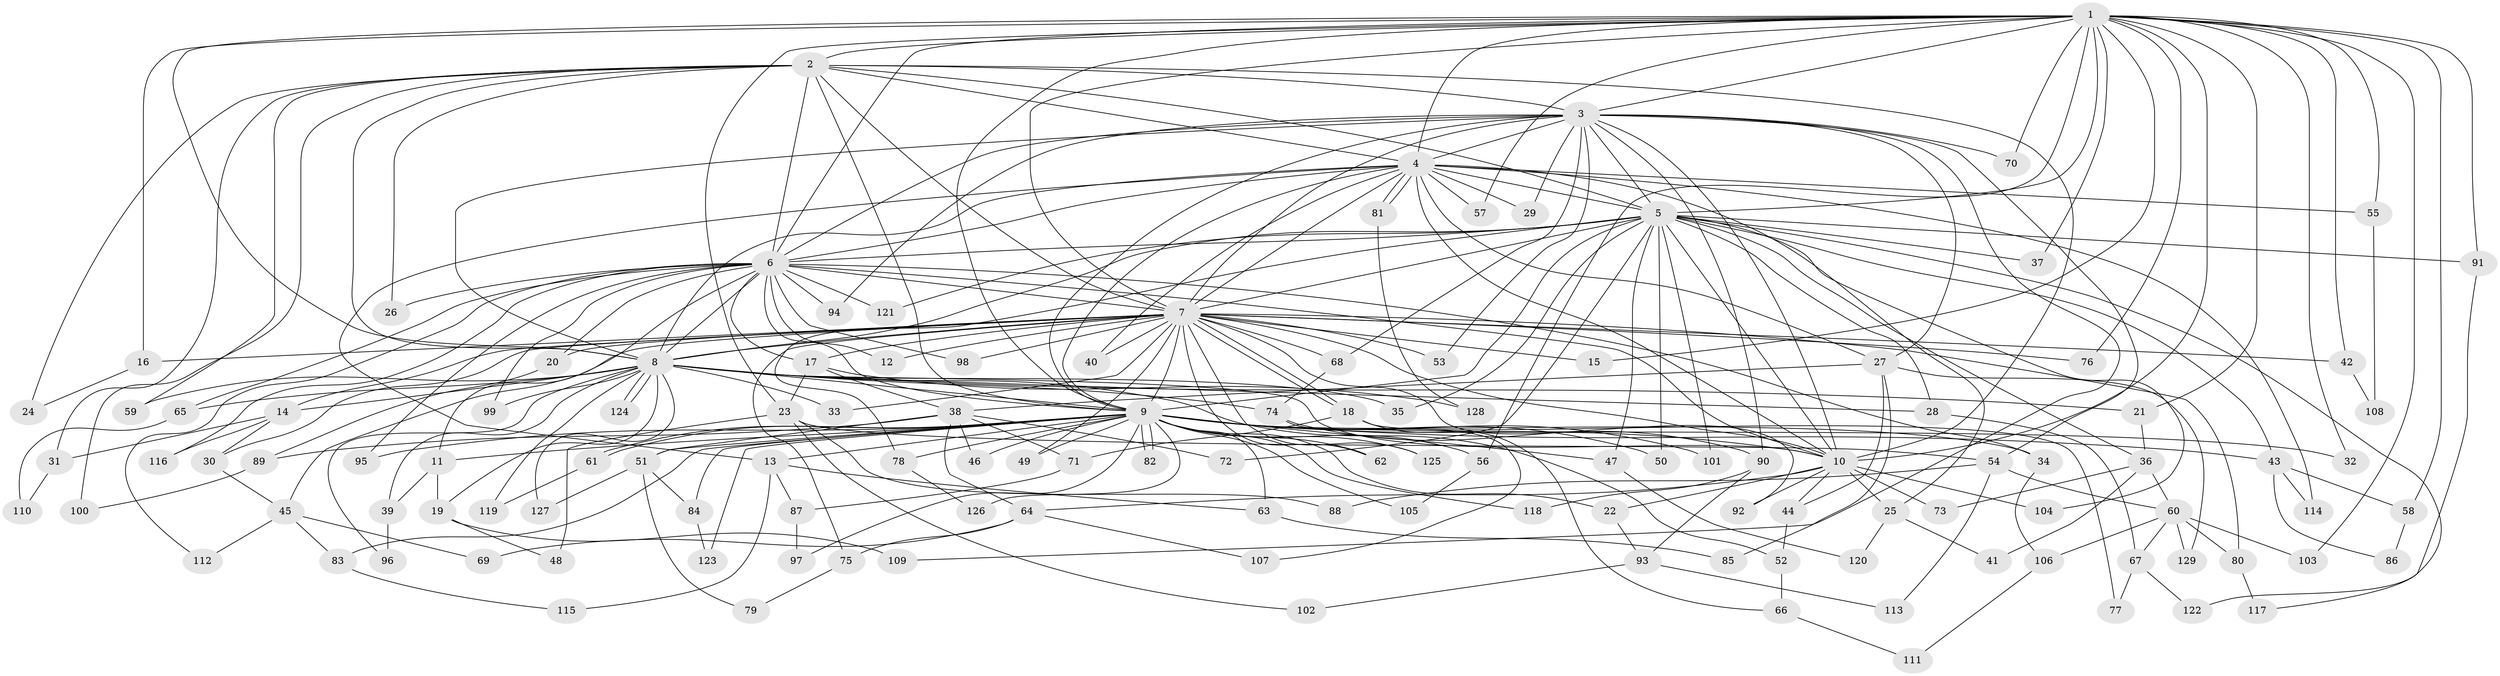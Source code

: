 // Generated by graph-tools (version 1.1) at 2025/34/03/09/25 02:34:43]
// undirected, 129 vertices, 283 edges
graph export_dot {
graph [start="1"]
  node [color=gray90,style=filled];
  1;
  2;
  3;
  4;
  5;
  6;
  7;
  8;
  9;
  10;
  11;
  12;
  13;
  14;
  15;
  16;
  17;
  18;
  19;
  20;
  21;
  22;
  23;
  24;
  25;
  26;
  27;
  28;
  29;
  30;
  31;
  32;
  33;
  34;
  35;
  36;
  37;
  38;
  39;
  40;
  41;
  42;
  43;
  44;
  45;
  46;
  47;
  48;
  49;
  50;
  51;
  52;
  53;
  54;
  55;
  56;
  57;
  58;
  59;
  60;
  61;
  62;
  63;
  64;
  65;
  66;
  67;
  68;
  69;
  70;
  71;
  72;
  73;
  74;
  75;
  76;
  77;
  78;
  79;
  80;
  81;
  82;
  83;
  84;
  85;
  86;
  87;
  88;
  89;
  90;
  91;
  92;
  93;
  94;
  95;
  96;
  97;
  98;
  99;
  100;
  101;
  102;
  103;
  104;
  105;
  106;
  107;
  108;
  109;
  110;
  111;
  112;
  113;
  114;
  115;
  116;
  117;
  118;
  119;
  120;
  121;
  122;
  123;
  124;
  125;
  126;
  127;
  128;
  129;
  1 -- 2;
  1 -- 3;
  1 -- 4;
  1 -- 5;
  1 -- 6;
  1 -- 7;
  1 -- 8;
  1 -- 9;
  1 -- 10;
  1 -- 15;
  1 -- 16;
  1 -- 21;
  1 -- 23;
  1 -- 32;
  1 -- 37;
  1 -- 42;
  1 -- 55;
  1 -- 56;
  1 -- 57;
  1 -- 58;
  1 -- 70;
  1 -- 76;
  1 -- 91;
  1 -- 103;
  2 -- 3;
  2 -- 4;
  2 -- 5;
  2 -- 6;
  2 -- 7;
  2 -- 8;
  2 -- 9;
  2 -- 10;
  2 -- 24;
  2 -- 26;
  2 -- 31;
  2 -- 59;
  2 -- 100;
  3 -- 4;
  3 -- 5;
  3 -- 6;
  3 -- 7;
  3 -- 8;
  3 -- 9;
  3 -- 10;
  3 -- 27;
  3 -- 29;
  3 -- 53;
  3 -- 54;
  3 -- 68;
  3 -- 70;
  3 -- 90;
  3 -- 94;
  3 -- 109;
  4 -- 5;
  4 -- 6;
  4 -- 7;
  4 -- 8;
  4 -- 9;
  4 -- 10;
  4 -- 13;
  4 -- 25;
  4 -- 27;
  4 -- 29;
  4 -- 40;
  4 -- 55;
  4 -- 57;
  4 -- 81;
  4 -- 81;
  4 -- 114;
  5 -- 6;
  5 -- 7;
  5 -- 8;
  5 -- 9;
  5 -- 10;
  5 -- 28;
  5 -- 35;
  5 -- 36;
  5 -- 37;
  5 -- 43;
  5 -- 47;
  5 -- 50;
  5 -- 72;
  5 -- 78;
  5 -- 91;
  5 -- 101;
  5 -- 104;
  5 -- 117;
  5 -- 121;
  6 -- 7;
  6 -- 8;
  6 -- 9;
  6 -- 10;
  6 -- 11;
  6 -- 12;
  6 -- 17;
  6 -- 20;
  6 -- 26;
  6 -- 34;
  6 -- 65;
  6 -- 94;
  6 -- 95;
  6 -- 98;
  6 -- 99;
  6 -- 112;
  6 -- 116;
  6 -- 121;
  7 -- 8;
  7 -- 9;
  7 -- 10;
  7 -- 12;
  7 -- 14;
  7 -- 15;
  7 -- 16;
  7 -- 17;
  7 -- 18;
  7 -- 18;
  7 -- 20;
  7 -- 30;
  7 -- 33;
  7 -- 40;
  7 -- 42;
  7 -- 45;
  7 -- 49;
  7 -- 53;
  7 -- 62;
  7 -- 68;
  7 -- 75;
  7 -- 76;
  7 -- 80;
  7 -- 92;
  7 -- 98;
  7 -- 125;
  8 -- 9;
  8 -- 10;
  8 -- 14;
  8 -- 19;
  8 -- 21;
  8 -- 28;
  8 -- 33;
  8 -- 35;
  8 -- 39;
  8 -- 52;
  8 -- 59;
  8 -- 65;
  8 -- 74;
  8 -- 96;
  8 -- 99;
  8 -- 119;
  8 -- 124;
  8 -- 124;
  8 -- 127;
  9 -- 10;
  9 -- 11;
  9 -- 13;
  9 -- 22;
  9 -- 32;
  9 -- 34;
  9 -- 43;
  9 -- 46;
  9 -- 47;
  9 -- 49;
  9 -- 50;
  9 -- 51;
  9 -- 56;
  9 -- 61;
  9 -- 61;
  9 -- 62;
  9 -- 63;
  9 -- 78;
  9 -- 82;
  9 -- 82;
  9 -- 83;
  9 -- 84;
  9 -- 95;
  9 -- 97;
  9 -- 101;
  9 -- 105;
  9 -- 118;
  9 -- 123;
  9 -- 125;
  9 -- 126;
  10 -- 22;
  10 -- 25;
  10 -- 44;
  10 -- 64;
  10 -- 73;
  10 -- 92;
  10 -- 104;
  11 -- 19;
  11 -- 39;
  13 -- 63;
  13 -- 87;
  13 -- 115;
  14 -- 30;
  14 -- 31;
  14 -- 116;
  16 -- 24;
  17 -- 23;
  17 -- 38;
  17 -- 128;
  18 -- 66;
  18 -- 71;
  18 -- 77;
  19 -- 48;
  19 -- 109;
  20 -- 89;
  21 -- 36;
  22 -- 93;
  23 -- 48;
  23 -- 54;
  23 -- 88;
  23 -- 102;
  25 -- 41;
  25 -- 120;
  27 -- 38;
  27 -- 44;
  27 -- 85;
  27 -- 129;
  28 -- 67;
  30 -- 45;
  31 -- 110;
  34 -- 106;
  36 -- 41;
  36 -- 60;
  36 -- 73;
  38 -- 46;
  38 -- 51;
  38 -- 64;
  38 -- 71;
  38 -- 72;
  38 -- 89;
  39 -- 96;
  42 -- 108;
  43 -- 58;
  43 -- 86;
  43 -- 114;
  44 -- 52;
  45 -- 69;
  45 -- 83;
  45 -- 112;
  47 -- 120;
  51 -- 79;
  51 -- 84;
  51 -- 127;
  52 -- 66;
  54 -- 60;
  54 -- 88;
  54 -- 113;
  55 -- 108;
  56 -- 105;
  58 -- 86;
  60 -- 67;
  60 -- 80;
  60 -- 103;
  60 -- 106;
  60 -- 129;
  61 -- 119;
  63 -- 85;
  64 -- 69;
  64 -- 75;
  64 -- 107;
  65 -- 110;
  66 -- 111;
  67 -- 77;
  67 -- 122;
  68 -- 74;
  71 -- 87;
  74 -- 90;
  74 -- 107;
  75 -- 79;
  78 -- 126;
  80 -- 117;
  81 -- 128;
  83 -- 115;
  84 -- 123;
  87 -- 97;
  89 -- 100;
  90 -- 93;
  90 -- 118;
  91 -- 122;
  93 -- 102;
  93 -- 113;
  106 -- 111;
}
